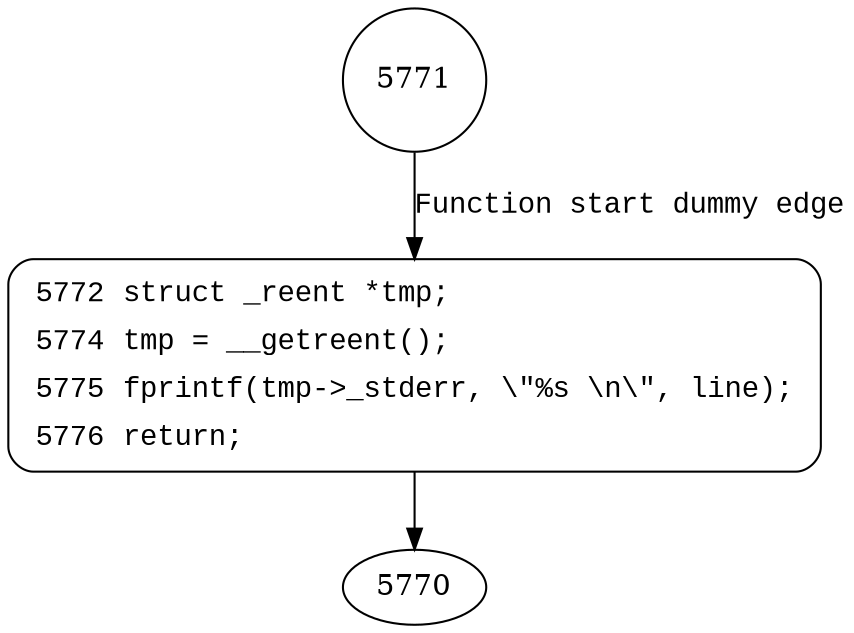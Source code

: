 digraph aaerror {
5771 [shape="circle"]
5772 [shape="circle"]
5772 [style="filled,bold" penwidth="1" fillcolor="white" fontname="Courier New" shape="Mrecord" label=<<table border="0" cellborder="0" cellpadding="3" bgcolor="white"><tr><td align="right">5772</td><td align="left">struct _reent *tmp;</td></tr><tr><td align="right">5774</td><td align="left">tmp = __getreent();</td></tr><tr><td align="right">5775</td><td align="left">fprintf(tmp-&gt;_stderr, \"%s \n\", line);</td></tr><tr><td align="right">5776</td><td align="left">return;</td></tr></table>>]
5772 -> 5770[label=""]
5771 -> 5772 [label="Function start dummy edge" fontname="Courier New"]
}